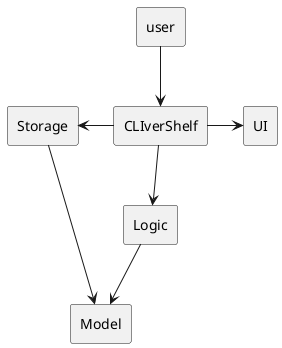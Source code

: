 @startuml
skinparam componentStyle rectangle
[user] -down-> [CLIverShelf]
[CLIverShelf] -down-> [Logic]
[Logic] -down-> [Model]
[Storage] --> [Model]
[CLIverShelf] -right-> [UI]
[CLIverShelf] -left-> [Storage]
@enduml